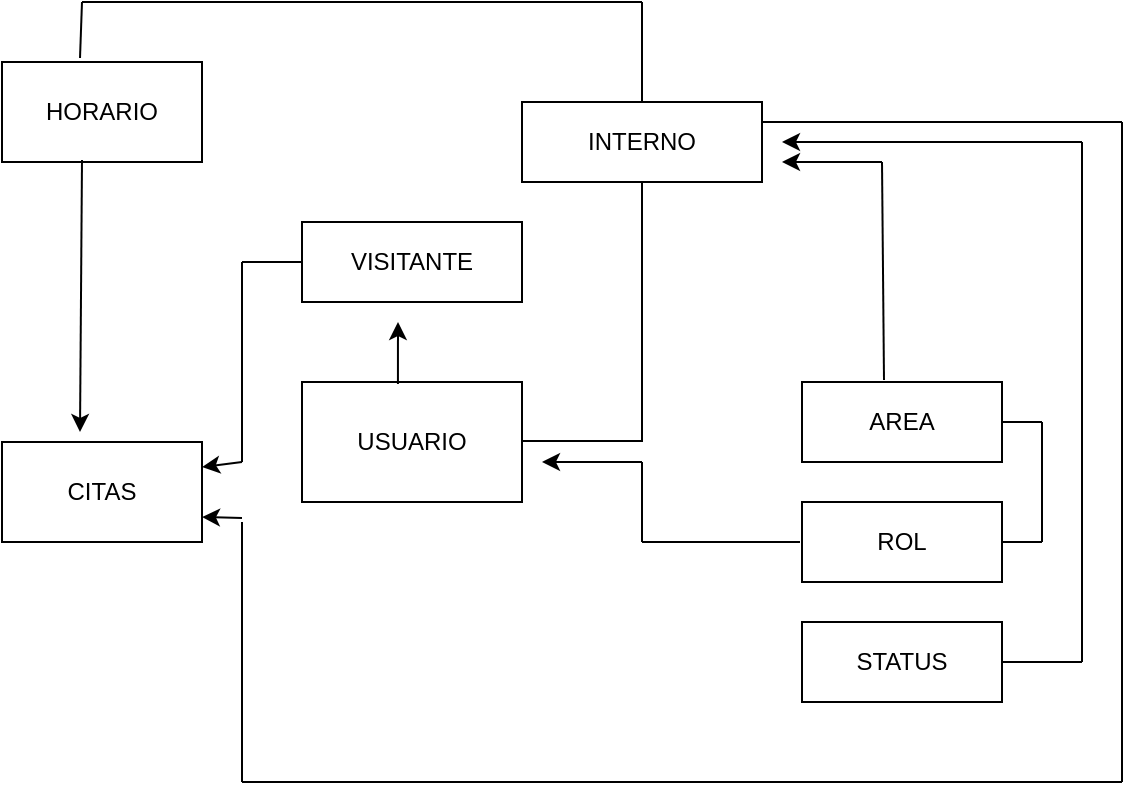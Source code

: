 <mxfile>
    <diagram id="Vf-OBiOW05orfHua4Kb0" name="Página-1">
        <mxGraphModel dx="510" dy="373" grid="1" gridSize="10" guides="1" tooltips="1" connect="1" arrows="1" fold="1" page="1" pageScale="1" pageWidth="827" pageHeight="1169" math="0" shadow="0">
            <root>
                <mxCell id="0"/>
                <mxCell id="1" parent="0"/>
                <mxCell id="2" value="HORARIO" style="rounded=0;whiteSpace=wrap;html=1;" vertex="1" parent="1">
                    <mxGeometry x="40" y="40" width="100" height="50" as="geometry"/>
                </mxCell>
                <mxCell id="3" value="CITAS" style="rounded=0;whiteSpace=wrap;html=1;" vertex="1" parent="1">
                    <mxGeometry x="40" y="230" width="100" height="50" as="geometry"/>
                </mxCell>
                <mxCell id="4" value="VISITANTE" style="rounded=0;whiteSpace=wrap;html=1;" vertex="1" parent="1">
                    <mxGeometry x="190" y="120" width="110" height="40" as="geometry"/>
                </mxCell>
                <mxCell id="5" value="INTERNO" style="rounded=0;whiteSpace=wrap;html=1;" vertex="1" parent="1">
                    <mxGeometry x="300" y="60" width="120" height="40" as="geometry"/>
                </mxCell>
                <mxCell id="6" value="USUARIO" style="rounded=0;whiteSpace=wrap;html=1;" vertex="1" parent="1">
                    <mxGeometry x="190" y="200" width="110" height="60" as="geometry"/>
                </mxCell>
                <mxCell id="7" value="AREA" style="rounded=0;whiteSpace=wrap;html=1;" vertex="1" parent="1">
                    <mxGeometry x="440" y="200" width="100" height="40" as="geometry"/>
                </mxCell>
                <mxCell id="8" value="ROL" style="rounded=0;whiteSpace=wrap;html=1;" vertex="1" parent="1">
                    <mxGeometry x="440" y="260" width="100" height="40" as="geometry"/>
                </mxCell>
                <mxCell id="9" value="STATUS" style="rounded=0;whiteSpace=wrap;html=1;" vertex="1" parent="1">
                    <mxGeometry x="440" y="320" width="100" height="40" as="geometry"/>
                </mxCell>
                <mxCell id="10" value="" style="endArrow=none;html=1;" edge="1" parent="1">
                    <mxGeometry width="50" height="50" relative="1" as="geometry">
                        <mxPoint x="80" y="10" as="sourcePoint"/>
                        <mxPoint x="360" y="10" as="targetPoint"/>
                    </mxGeometry>
                </mxCell>
                <mxCell id="11" value="" style="endArrow=none;html=1;exitX=0.39;exitY=-0.04;exitDx=0;exitDy=0;exitPerimeter=0;" edge="1" parent="1" source="2">
                    <mxGeometry width="50" height="50" relative="1" as="geometry">
                        <mxPoint x="160" y="190" as="sourcePoint"/>
                        <mxPoint x="80" y="10" as="targetPoint"/>
                    </mxGeometry>
                </mxCell>
                <mxCell id="12" value="" style="endArrow=classic;html=1;entryX=0.39;entryY=-0.1;entryDx=0;entryDy=0;entryPerimeter=0;exitX=0.4;exitY=0.98;exitDx=0;exitDy=0;exitPerimeter=0;" edge="1" parent="1" source="2" target="3">
                    <mxGeometry width="50" height="50" relative="1" as="geometry">
                        <mxPoint x="90" y="120" as="sourcePoint"/>
                        <mxPoint x="210" y="140" as="targetPoint"/>
                    </mxGeometry>
                </mxCell>
                <mxCell id="13" value="" style="endArrow=none;html=1;entryX=0;entryY=0.5;entryDx=0;entryDy=0;" edge="1" parent="1" target="4">
                    <mxGeometry width="50" height="50" relative="1" as="geometry">
                        <mxPoint x="160" y="140" as="sourcePoint"/>
                        <mxPoint x="210" y="140" as="targetPoint"/>
                        <Array as="points"/>
                    </mxGeometry>
                </mxCell>
                <mxCell id="14" value="" style="endArrow=none;html=1;" edge="1" parent="1">
                    <mxGeometry width="50" height="50" relative="1" as="geometry">
                        <mxPoint x="160" y="240" as="sourcePoint"/>
                        <mxPoint x="160" y="140" as="targetPoint"/>
                    </mxGeometry>
                </mxCell>
                <mxCell id="15" value="" style="endArrow=classic;html=1;entryX=1;entryY=0.25;entryDx=0;entryDy=0;" edge="1" parent="1" target="3">
                    <mxGeometry width="50" height="50" relative="1" as="geometry">
                        <mxPoint x="160" y="240" as="sourcePoint"/>
                        <mxPoint x="130" y="190" as="targetPoint"/>
                    </mxGeometry>
                </mxCell>
                <mxCell id="16" value="" style="endArrow=classic;html=1;exitX=0.436;exitY=0.017;exitDx=0;exitDy=0;exitPerimeter=0;" edge="1" parent="1" source="6">
                    <mxGeometry width="50" height="50" relative="1" as="geometry">
                        <mxPoint x="160" y="190" as="sourcePoint"/>
                        <mxPoint x="238" y="170" as="targetPoint"/>
                    </mxGeometry>
                </mxCell>
                <mxCell id="17" value="" style="endArrow=none;html=1;" edge="1" parent="1">
                    <mxGeometry width="50" height="50" relative="1" as="geometry">
                        <mxPoint x="360" y="60" as="sourcePoint"/>
                        <mxPoint x="360" y="10" as="targetPoint"/>
                    </mxGeometry>
                </mxCell>
                <mxCell id="18" value="" style="endArrow=none;html=1;" edge="1" parent="1">
                    <mxGeometry width="50" height="50" relative="1" as="geometry">
                        <mxPoint x="360" y="230" as="sourcePoint"/>
                        <mxPoint x="360" y="100" as="targetPoint"/>
                    </mxGeometry>
                </mxCell>
                <mxCell id="19" value="" style="endArrow=none;html=1;" edge="1" parent="1">
                    <mxGeometry width="50" height="50" relative="1" as="geometry">
                        <mxPoint x="360" y="229.5" as="sourcePoint"/>
                        <mxPoint x="300" y="229.5" as="targetPoint"/>
                    </mxGeometry>
                </mxCell>
                <mxCell id="20" value="" style="endArrow=none;html=1;" edge="1" parent="1">
                    <mxGeometry width="50" height="50" relative="1" as="geometry">
                        <mxPoint x="420" y="70" as="sourcePoint"/>
                        <mxPoint x="600" y="70" as="targetPoint"/>
                    </mxGeometry>
                </mxCell>
                <mxCell id="21" value="" style="endArrow=none;html=1;" edge="1" parent="1">
                    <mxGeometry width="50" height="50" relative="1" as="geometry">
                        <mxPoint x="600" y="400" as="sourcePoint"/>
                        <mxPoint x="600" y="70" as="targetPoint"/>
                    </mxGeometry>
                </mxCell>
                <mxCell id="22" value="" style="endArrow=none;html=1;" edge="1" parent="1">
                    <mxGeometry width="50" height="50" relative="1" as="geometry">
                        <mxPoint x="160" y="400" as="sourcePoint"/>
                        <mxPoint x="600" y="400" as="targetPoint"/>
                    </mxGeometry>
                </mxCell>
                <mxCell id="23" value="" style="endArrow=classic;html=1;entryX=1;entryY=0.75;entryDx=0;entryDy=0;" edge="1" parent="1" target="3">
                    <mxGeometry width="50" height="50" relative="1" as="geometry">
                        <mxPoint x="160" y="268" as="sourcePoint"/>
                        <mxPoint x="270" y="240" as="targetPoint"/>
                    </mxGeometry>
                </mxCell>
                <mxCell id="24" value="" style="endArrow=none;html=1;" edge="1" parent="1">
                    <mxGeometry width="50" height="50" relative="1" as="geometry">
                        <mxPoint x="160" y="400" as="sourcePoint"/>
                        <mxPoint x="160" y="270" as="targetPoint"/>
                    </mxGeometry>
                </mxCell>
                <mxCell id="25" value="" style="endArrow=none;html=1;" edge="1" parent="1">
                    <mxGeometry width="50" height="50" relative="1" as="geometry">
                        <mxPoint x="540" y="340" as="sourcePoint"/>
                        <mxPoint x="580" y="340" as="targetPoint"/>
                    </mxGeometry>
                </mxCell>
                <mxCell id="26" value="" style="endArrow=none;html=1;" edge="1" parent="1">
                    <mxGeometry width="50" height="50" relative="1" as="geometry">
                        <mxPoint x="580" y="340" as="sourcePoint"/>
                        <mxPoint x="580" y="80" as="targetPoint"/>
                    </mxGeometry>
                </mxCell>
                <mxCell id="28" value="" style="endArrow=classic;html=1;" edge="1" parent="1">
                    <mxGeometry width="50" height="50" relative="1" as="geometry">
                        <mxPoint x="580" y="80" as="sourcePoint"/>
                        <mxPoint x="430" y="80" as="targetPoint"/>
                    </mxGeometry>
                </mxCell>
                <mxCell id="29" value="" style="endArrow=none;html=1;exitX=0.41;exitY=-0.025;exitDx=0;exitDy=0;exitPerimeter=0;" edge="1" parent="1" source="7">
                    <mxGeometry width="50" height="50" relative="1" as="geometry">
                        <mxPoint x="430" y="170" as="sourcePoint"/>
                        <mxPoint x="480" y="90" as="targetPoint"/>
                    </mxGeometry>
                </mxCell>
                <mxCell id="30" value="" style="endArrow=classic;html=1;" edge="1" parent="1">
                    <mxGeometry width="50" height="50" relative="1" as="geometry">
                        <mxPoint x="480" y="90" as="sourcePoint"/>
                        <mxPoint x="430" y="90" as="targetPoint"/>
                    </mxGeometry>
                </mxCell>
                <mxCell id="31" value="" style="endArrow=none;html=1;" edge="1" parent="1">
                    <mxGeometry width="50" height="50" relative="1" as="geometry">
                        <mxPoint x="540" y="220" as="sourcePoint"/>
                        <mxPoint x="560" y="220" as="targetPoint"/>
                    </mxGeometry>
                </mxCell>
                <mxCell id="32" value="" style="endArrow=none;html=1;" edge="1" parent="1">
                    <mxGeometry width="50" height="50" relative="1" as="geometry">
                        <mxPoint x="540" y="280" as="sourcePoint"/>
                        <mxPoint x="560" y="280" as="targetPoint"/>
                    </mxGeometry>
                </mxCell>
                <mxCell id="33" value="" style="endArrow=none;html=1;" edge="1" parent="1">
                    <mxGeometry width="50" height="50" relative="1" as="geometry">
                        <mxPoint x="560" y="280" as="sourcePoint"/>
                        <mxPoint x="560" y="220" as="targetPoint"/>
                    </mxGeometry>
                </mxCell>
                <mxCell id="34" value="" style="endArrow=none;html=1;" edge="1" parent="1">
                    <mxGeometry width="50" height="50" relative="1" as="geometry">
                        <mxPoint x="360" y="280" as="sourcePoint"/>
                        <mxPoint x="439" y="280" as="targetPoint"/>
                    </mxGeometry>
                </mxCell>
                <mxCell id="35" value="" style="endArrow=none;html=1;" edge="1" parent="1">
                    <mxGeometry width="50" height="50" relative="1" as="geometry">
                        <mxPoint x="360" y="280" as="sourcePoint"/>
                        <mxPoint x="360" y="240" as="targetPoint"/>
                    </mxGeometry>
                </mxCell>
                <mxCell id="37" value="" style="endArrow=classic;html=1;" edge="1" parent="1">
                    <mxGeometry width="50" height="50" relative="1" as="geometry">
                        <mxPoint x="360" y="240" as="sourcePoint"/>
                        <mxPoint x="310" y="240" as="targetPoint"/>
                    </mxGeometry>
                </mxCell>
            </root>
        </mxGraphModel>
    </diagram>
</mxfile>